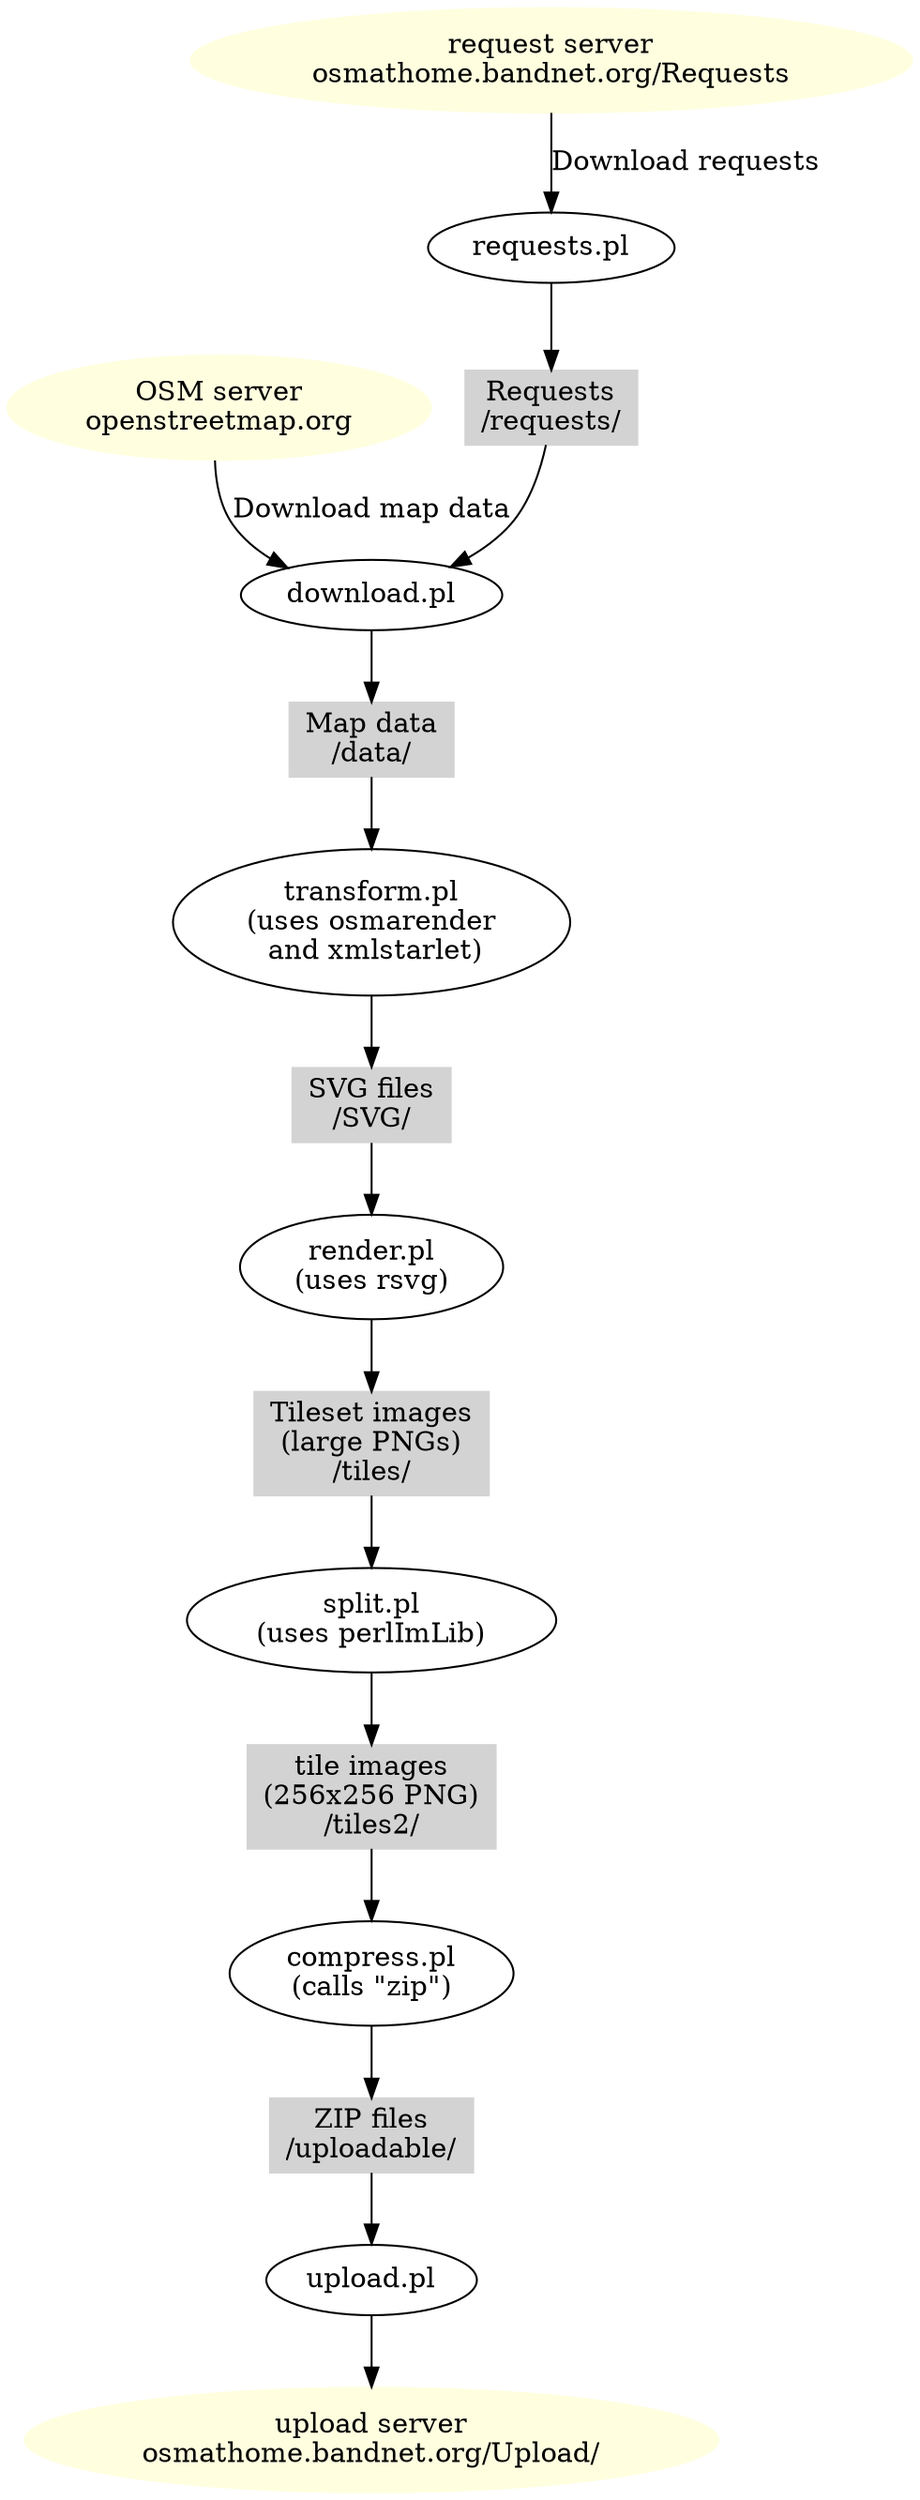 digraph{

/* Modules */
requests [label="requests.pl"];
download [label="download.pl"];
transform [label="transform.pl\n(uses osmarender\n and xmlstarlet)"];
render [label="render.pl\n(uses rsvg)"];
split [label="split.pl\n(uses perlImLib)"];
compress [label="compress.pl\n(calls \"zip\")"];
upload [label="upload.pl"];

/* External */
requestSite [label="request server\nosmathome.bandnet.org/Requests", style="filled", color="lightyellow"];
uploadSite [label="upload server\nosmathome.bandnet.org/Upload/", style="filled", color="lightyellow"];
OSM [label="OSM server\nopenstreetmap.org", style="filled", color="lightyellow"];


/* Directories */
requestList [label="Requests\n/requests/", style="filled", color="lightgrey", shape="box"];
mapData [label="Map data\n/data/", style="filled", color="lightgrey", shape="box"];
SVG [label="SVG files\n/SVG/", style="filled", color="lightgrey", shape="box"];
tilesets [label="Tileset images\n(large PNGs)\n/tiles/", style="filled", color="lightgrey", shape="box"];
tiles [label="tile images\n(256x256 PNG)\n/tiles2/", style="filled", color="lightgrey", shape="box"];
archives [label="ZIP files\n/uploadable/", style="filled", color="lightgrey", shape="box"];

/* Data flow */
requestSite -> requests [label="Download requests"];
requests->requestList;

requestList->download;
OSM->download [label="Download map data"];
download->mapData;

mapData->transform;
transform->SVG;

SVG->render;
render->tilesets;

tilesets->split;
split->tiles;

tiles->compress;
compress->archives;

archives->upload;
upload->uploadSite;

}